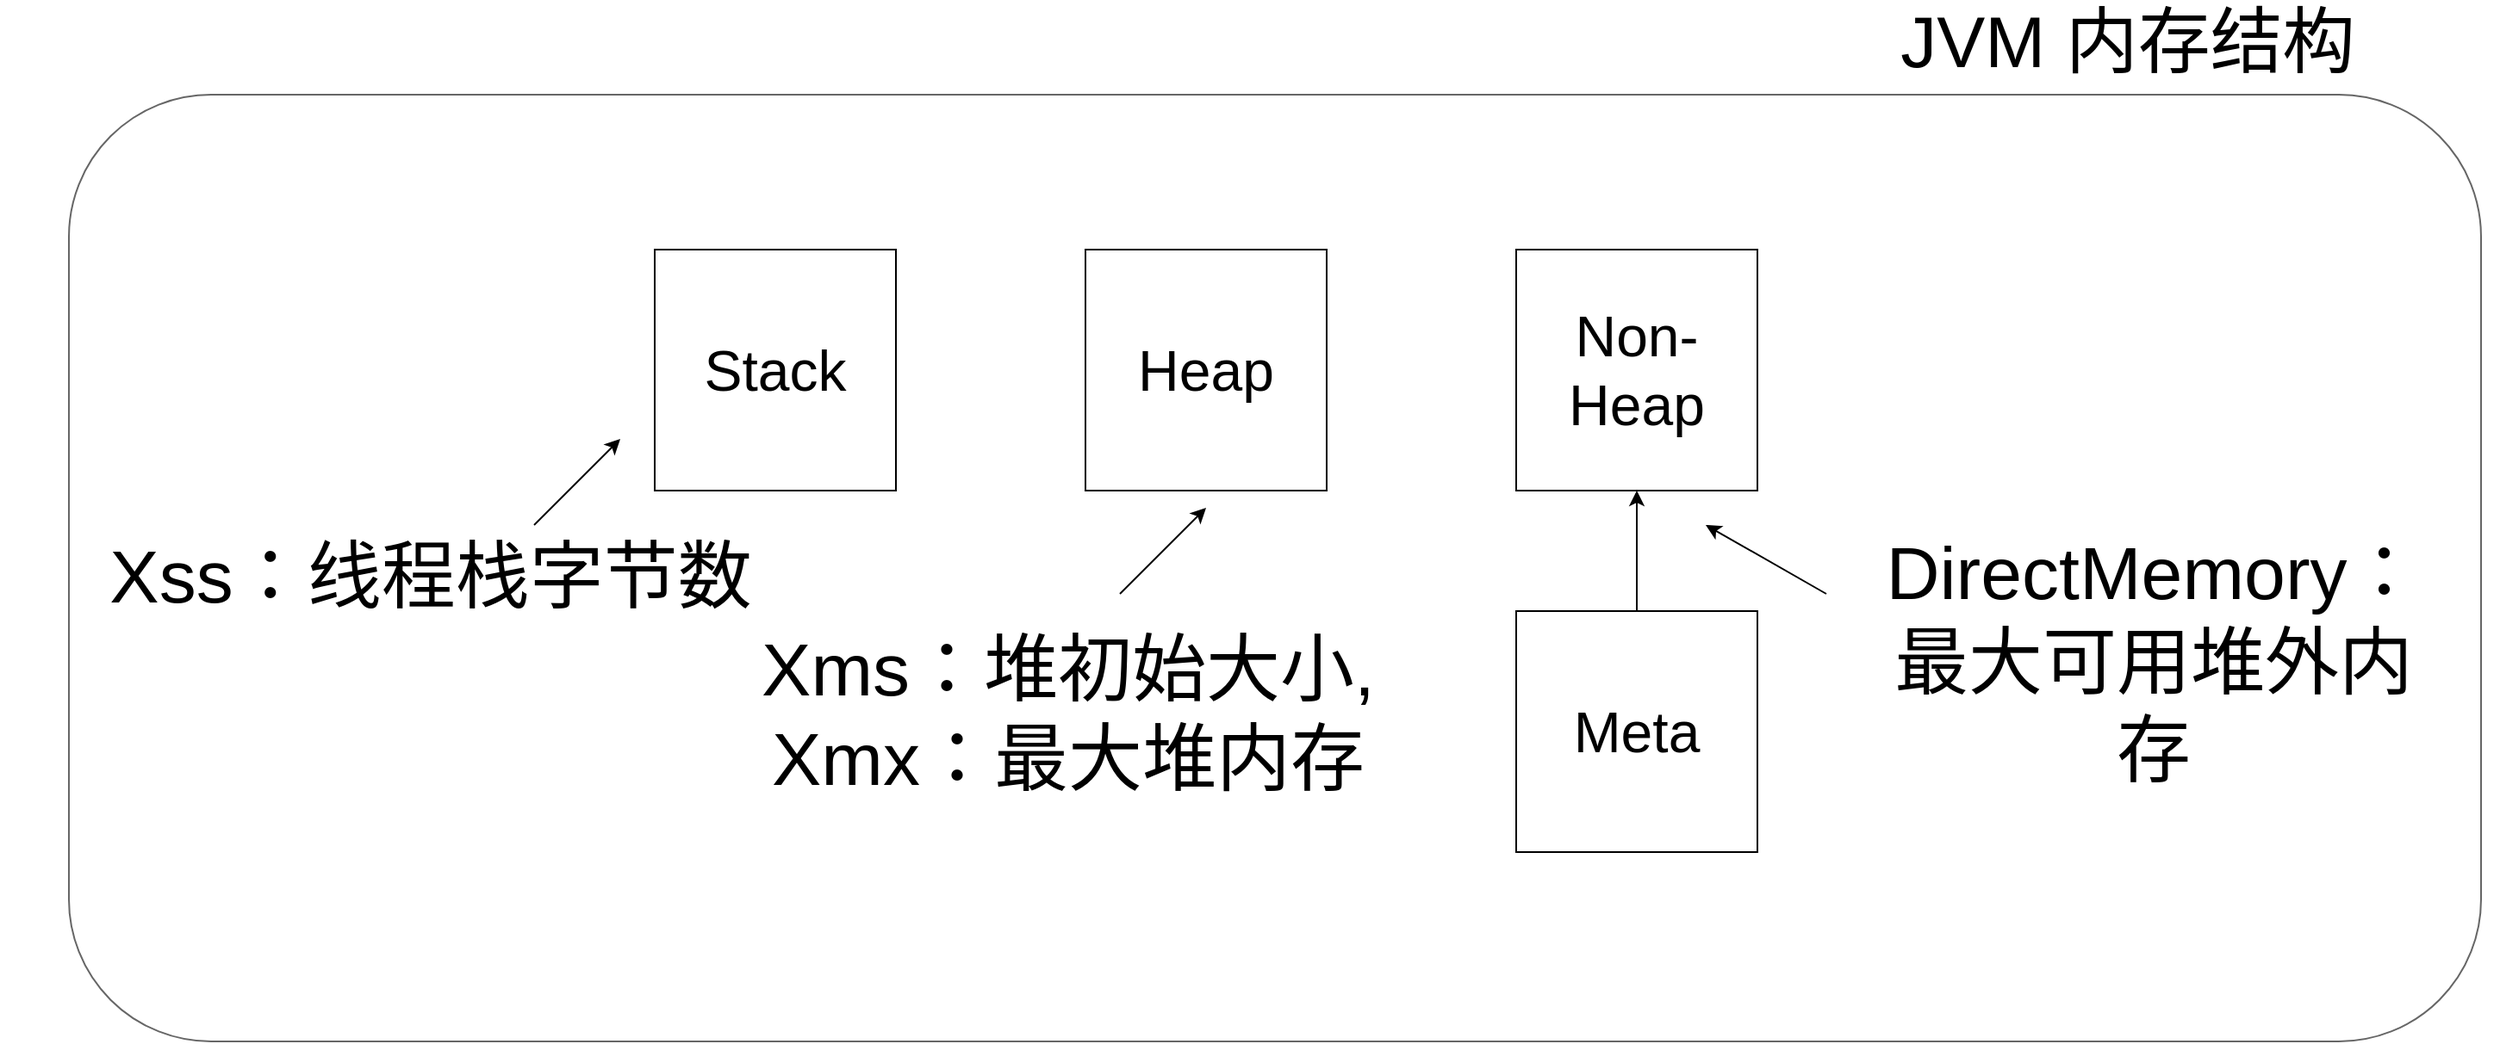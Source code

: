 <mxfile version="14.5.7" type="device"><diagram name="Page-1" id="5987fedf-629e-85c4-6858-42fee31821dd"><mxGraphModel dx="2076" dy="1094" grid="1" gridSize="10" guides="1" tooltips="1" connect="1" arrows="1" fold="1" page="1" pageScale="1.5" pageWidth="1169" pageHeight="826" background="none" math="0" shadow="0"><root><mxCell id="0" style=";html=1;"/><mxCell id="1" style=";html=1;" parent="0"/><mxCell id="2GzPJEGpNyDRhafz1EKT-1" value="&lt;font style=&quot;font-size: 33px&quot;&gt;Stack&lt;/font&gt;" style="whiteSpace=wrap;html=1;aspect=fixed;" vertex="1" parent="1"><mxGeometry x="420" y="310" width="140" height="140" as="geometry"/></mxCell><mxCell id="2GzPJEGpNyDRhafz1EKT-2" value="&lt;font style=&quot;font-size: 33px&quot;&gt;Heap&lt;/font&gt;" style="whiteSpace=wrap;html=1;aspect=fixed;" vertex="1" parent="1"><mxGeometry x="670" y="310" width="140" height="140" as="geometry"/></mxCell><mxCell id="2GzPJEGpNyDRhafz1EKT-3" value="&lt;font style=&quot;font-size: 33px&quot;&gt;Non-Heap&lt;/font&gt;" style="whiteSpace=wrap;html=1;aspect=fixed;" vertex="1" parent="1"><mxGeometry x="920" y="310" width="140" height="140" as="geometry"/></mxCell><mxCell id="2GzPJEGpNyDRhafz1EKT-4" value="" style="endArrow=classic;html=1;" edge="1" parent="1"><mxGeometry width="50" height="50" relative="1" as="geometry"><mxPoint x="350" y="470" as="sourcePoint"/><mxPoint x="400" y="420" as="targetPoint"/></mxGeometry></mxCell><mxCell id="2GzPJEGpNyDRhafz1EKT-5" value="&lt;font style=&quot;font-size: 43px&quot;&gt;Xss：线程栈字节数&lt;/font&gt;" style="text;html=1;strokeColor=none;fillColor=none;align=center;verticalAlign=middle;whiteSpace=wrap;rounded=0;" vertex="1" parent="1"><mxGeometry x="40" y="490" width="500" height="20" as="geometry"/></mxCell><mxCell id="2GzPJEGpNyDRhafz1EKT-6" value="" style="endArrow=classic;html=1;" edge="1" parent="1"><mxGeometry width="50" height="50" relative="1" as="geometry"><mxPoint x="690" y="510" as="sourcePoint"/><mxPoint x="740" y="460" as="targetPoint"/></mxGeometry></mxCell><mxCell id="2GzPJEGpNyDRhafz1EKT-7" value="&lt;font style=&quot;font-size: 43px&quot;&gt;Xms：堆初始大小,&lt;br&gt;Xmx：最大堆内存&lt;br&gt;&lt;/font&gt;" style="text;html=1;strokeColor=none;fillColor=none;align=center;verticalAlign=middle;whiteSpace=wrap;rounded=0;" vertex="1" parent="1"><mxGeometry x="220" y="570" width="880" height="20" as="geometry"/></mxCell><mxCell id="2GzPJEGpNyDRhafz1EKT-9" value="&lt;font style=&quot;font-size: 43px&quot;&gt;DirectMemory：最大可用堆外内存&lt;/font&gt;" style="text;html=1;strokeColor=none;fillColor=none;align=center;verticalAlign=middle;whiteSpace=wrap;rounded=0;" vertex="1" parent="1"><mxGeometry x="1120" y="540" width="340" height="20" as="geometry"/></mxCell><mxCell id="2GzPJEGpNyDRhafz1EKT-12" value="&lt;font style=&quot;font-size: 33px&quot;&gt;Meta&lt;/font&gt;" style="whiteSpace=wrap;html=1;aspect=fixed;" vertex="1" parent="1"><mxGeometry x="920" y="520" width="140" height="140" as="geometry"/></mxCell><mxCell id="2GzPJEGpNyDRhafz1EKT-13" value="" style="rounded=1;whiteSpace=wrap;html=1;strokeColor=#666666;fontColor=#333333;gradientColor=#ffffff;fillColor=none;glass=1;" vertex="1" parent="1"><mxGeometry x="80" y="220" width="1400" height="550" as="geometry"/></mxCell><mxCell id="2GzPJEGpNyDRhafz1EKT-15" value="" style="endArrow=classic;html=1;exitX=0.5;exitY=0;exitDx=0;exitDy=0;entryX=0.5;entryY=1;entryDx=0;entryDy=0;" edge="1" parent="1" source="2GzPJEGpNyDRhafz1EKT-12" target="2GzPJEGpNyDRhafz1EKT-3"><mxGeometry width="50" height="50" relative="1" as="geometry"><mxPoint x="960" y="520" as="sourcePoint"/><mxPoint x="1010" y="470" as="targetPoint"/></mxGeometry></mxCell><mxCell id="2GzPJEGpNyDRhafz1EKT-16" value="" style="endArrow=classic;html=1;" edge="1" parent="1"><mxGeometry width="50" height="50" relative="1" as="geometry"><mxPoint x="1100" y="510" as="sourcePoint"/><mxPoint x="1030" y="470" as="targetPoint"/></mxGeometry></mxCell><mxCell id="2GzPJEGpNyDRhafz1EKT-17" value="&lt;font style=&quot;font-size: 42px&quot;&gt;JVM 内存结构&lt;/font&gt;" style="text;html=1;strokeColor=none;fillColor=none;align=center;verticalAlign=middle;whiteSpace=wrap;rounded=0;glass=1;" vertex="1" parent="1"><mxGeometry x="1060" y="180" width="430" height="20" as="geometry"/></mxCell></root></mxGraphModel></diagram></mxfile>